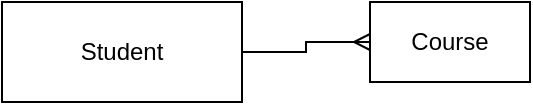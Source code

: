 <mxfile version="24.0.2" type="github">
  <diagram name="Page-1" id="MUCW26529rn52MAqk1Qs">
    <mxGraphModel dx="1434" dy="858" grid="1" gridSize="10" guides="1" tooltips="1" connect="1" arrows="1" fold="1" page="1" pageScale="1" pageWidth="827" pageHeight="1169" math="0" shadow="0">
      <root>
        <mxCell id="0" />
        <mxCell id="1" parent="0" />
        <mxCell id="UqnTuX9J4pZdpapWi_6r-5" style="edgeStyle=orthogonalEdgeStyle;rounded=0;orthogonalLoop=1;jettySize=auto;html=1;exitX=1;exitY=0.5;exitDx=0;exitDy=0;entryX=0;entryY=0.5;entryDx=0;entryDy=0;endArrow=ERmany;endFill=0;" edge="1" parent="1" source="UqnTuX9J4pZdpapWi_6r-1" target="UqnTuX9J4pZdpapWi_6r-3">
          <mxGeometry relative="1" as="geometry">
            <mxPoint x="380" y="455" as="targetPoint" />
          </mxGeometry>
        </mxCell>
        <mxCell id="UqnTuX9J4pZdpapWi_6r-7" value="&lt;div&gt;&lt;br&gt;&lt;/div&gt;&lt;div&gt;&lt;br&gt;&lt;/div&gt;" style="edgeLabel;html=1;align=center;verticalAlign=middle;resizable=0;points=[];" vertex="1" connectable="0" parent="UqnTuX9J4pZdpapWi_6r-5">
          <mxGeometry x="0.113" y="-1" relative="1" as="geometry">
            <mxPoint as="offset" />
          </mxGeometry>
        </mxCell>
        <mxCell id="UqnTuX9J4pZdpapWi_6r-1" value="Student" style="rounded=0;whiteSpace=wrap;html=1;" vertex="1" parent="1">
          <mxGeometry x="150" y="430" width="120" height="50" as="geometry" />
        </mxCell>
        <mxCell id="UqnTuX9J4pZdpapWi_6r-3" value="Course" style="rounded=0;whiteSpace=wrap;html=1;" vertex="1" parent="1">
          <mxGeometry x="334" y="430" width="80" height="40" as="geometry" />
        </mxCell>
      </root>
    </mxGraphModel>
  </diagram>
</mxfile>
